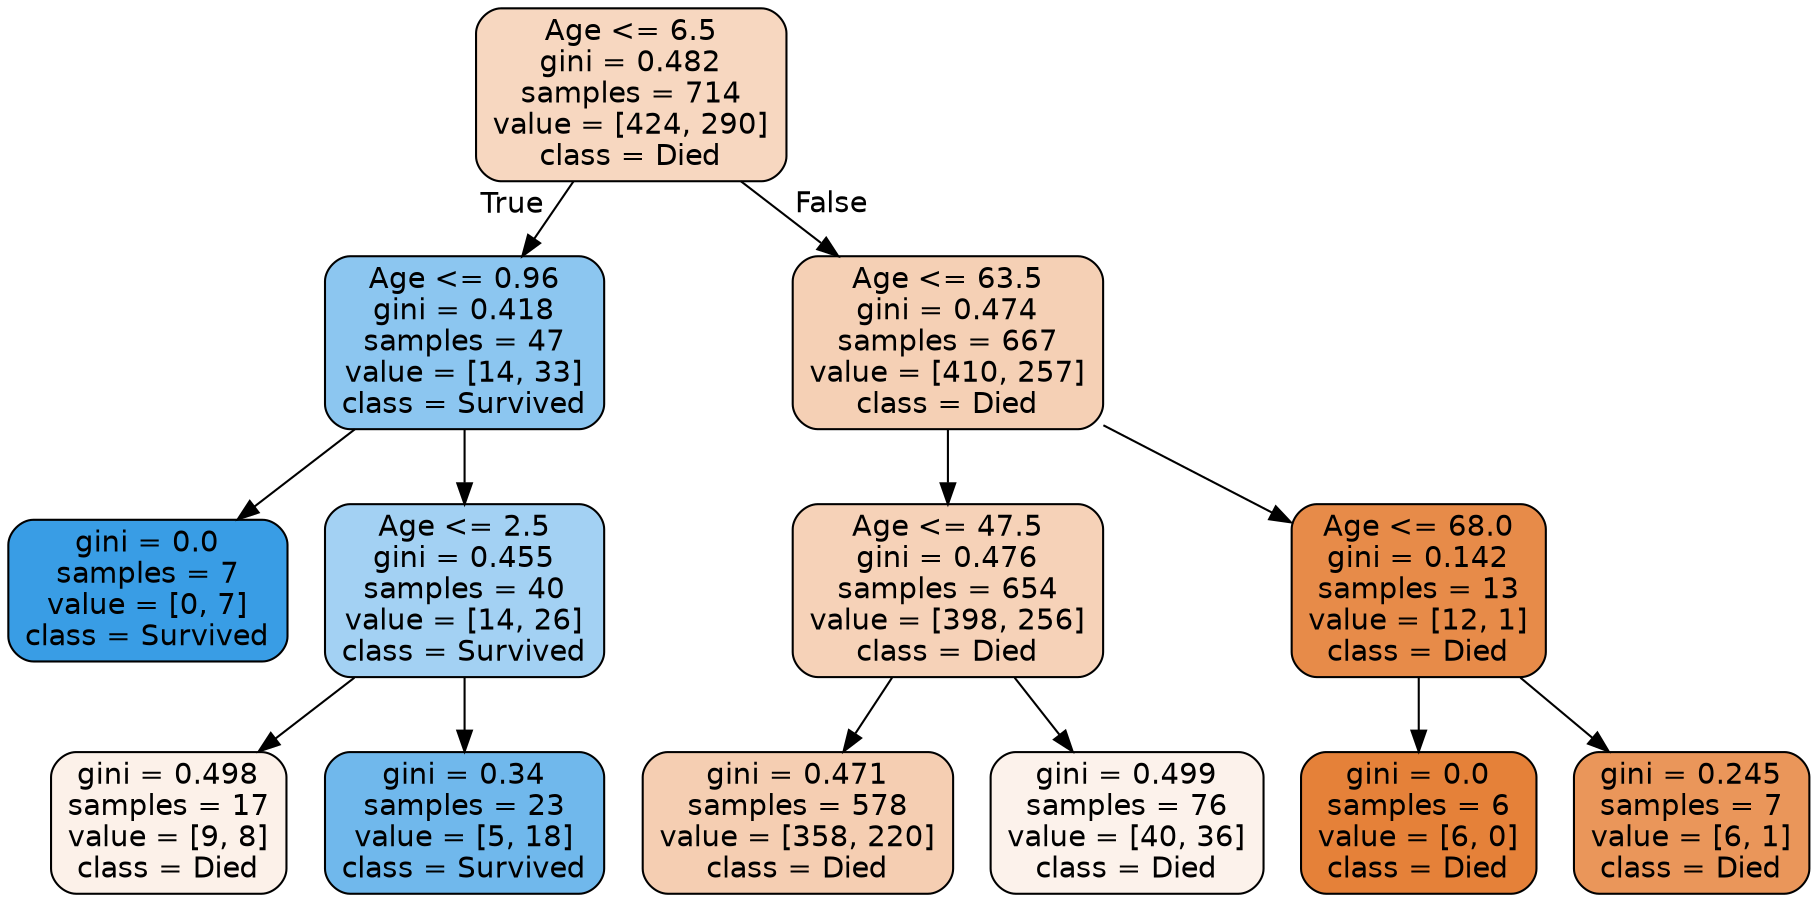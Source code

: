 digraph Tree {
node [shape=box, style="filled, rounded", color="black", fontname=helvetica] ;
edge [fontname=helvetica] ;
0 [label="Age <= 6.5\ngini = 0.482\nsamples = 714\nvalue = [424, 290]\nclass = Died", fillcolor="#e5813951"] ;
1 [label="Age <= 0.96\ngini = 0.418\nsamples = 47\nvalue = [14, 33]\nclass = Survived", fillcolor="#399de593"] ;
0 -> 1 [labeldistance=2.5, labelangle=45, headlabel="True"] ;
5 [label="gini = 0.0\nsamples = 7\nvalue = [0, 7]\nclass = Survived", fillcolor="#399de5ff"] ;
1 -> 5 ;
6 [label="Age <= 2.5\ngini = 0.455\nsamples = 40\nvalue = [14, 26]\nclass = Survived", fillcolor="#399de576"] ;
1 -> 6 ;
7 [label="gini = 0.498\nsamples = 17\nvalue = [9, 8]\nclass = Died", fillcolor="#e581391c"] ;
6 -> 7 ;
8 [label="gini = 0.34\nsamples = 23\nvalue = [5, 18]\nclass = Survived", fillcolor="#399de5b8"] ;
6 -> 8 ;
2 [label="Age <= 63.5\ngini = 0.474\nsamples = 667\nvalue = [410, 257]\nclass = Died", fillcolor="#e581395f"] ;
0 -> 2 [labeldistance=2.5, labelangle=-45, headlabel="False"] ;
3 [label="Age <= 47.5\ngini = 0.476\nsamples = 654\nvalue = [398, 256]\nclass = Died", fillcolor="#e581395b"] ;
2 -> 3 ;
9 [label="gini = 0.471\nsamples = 578\nvalue = [358, 220]\nclass = Died", fillcolor="#e5813962"] ;
3 -> 9 ;
10 [label="gini = 0.499\nsamples = 76\nvalue = [40, 36]\nclass = Died", fillcolor="#e5813919"] ;
3 -> 10 ;
4 [label="Age <= 68.0\ngini = 0.142\nsamples = 13\nvalue = [12, 1]\nclass = Died", fillcolor="#e58139ea"] ;
2 -> 4 ;
11 [label="gini = 0.0\nsamples = 6\nvalue = [6, 0]\nclass = Died", fillcolor="#e58139ff"] ;
4 -> 11 ;
12 [label="gini = 0.245\nsamples = 7\nvalue = [6, 1]\nclass = Died", fillcolor="#e58139d4"] ;
4 -> 12 ;
}